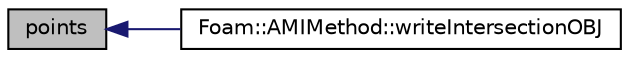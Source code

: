 digraph "points"
{
  bgcolor="transparent";
  edge [fontname="Helvetica",fontsize="10",labelfontname="Helvetica",labelfontsize="10"];
  node [fontname="Helvetica",fontsize="10",shape=record];
  rankdir="LR";
  Node1 [label="points",height=0.2,width=0.4,color="black", fillcolor="grey75", style="filled", fontcolor="black"];
  Node1 -> Node2 [dir="back",color="midnightblue",fontsize="10",style="solid",fontname="Helvetica"];
  Node2 [label="Foam::AMIMethod::writeIntersectionOBJ",height=0.2,width=0.4,color="black",URL="$a00048.html#a1ae14866bd543ac18f109442e6ffe9c1",tooltip="Write triangle intersection to OBJ file. "];
}
